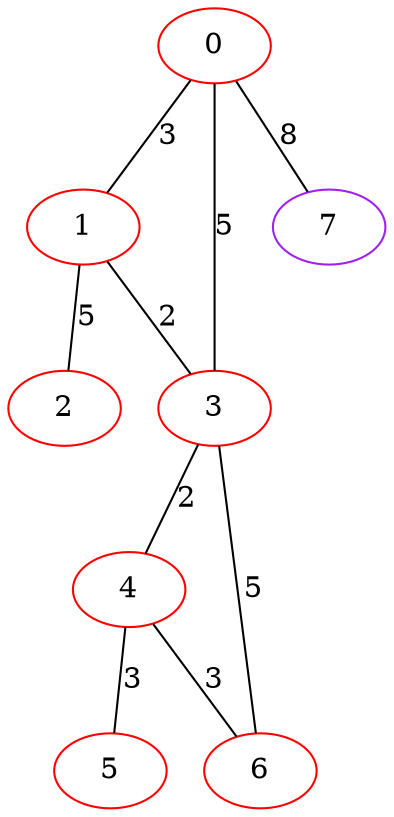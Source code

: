 graph "" {
0 [color=red, weight=1];
1 [color=red, weight=1];
2 [color=red, weight=1];
3 [color=red, weight=1];
4 [color=red, weight=1];
5 [color=red, weight=1];
6 [color=red, weight=1];
7 [color=purple, weight=4];
0 -- 1  [key=0, label=3];
0 -- 3  [key=0, label=5];
0 -- 7  [key=0, label=8];
1 -- 2  [key=0, label=5];
1 -- 3  [key=0, label=2];
3 -- 4  [key=0, label=2];
3 -- 6  [key=0, label=5];
4 -- 5  [key=0, label=3];
4 -- 6  [key=0, label=3];
}
